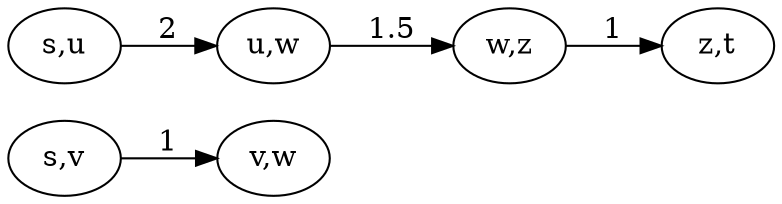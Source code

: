 digraph G {
	rankdir = LR
	{rank=same; <v,w> <u,w>}
	{rank=same; <s,v> <s,u>}
	<s,u> -> <u,w> [label=2];
	<s,v> -> <v,w> [label=1];
	<u,w> -> <w,z> [label=1.5];
	<w,z> -> <z,t> [label=1];
}
